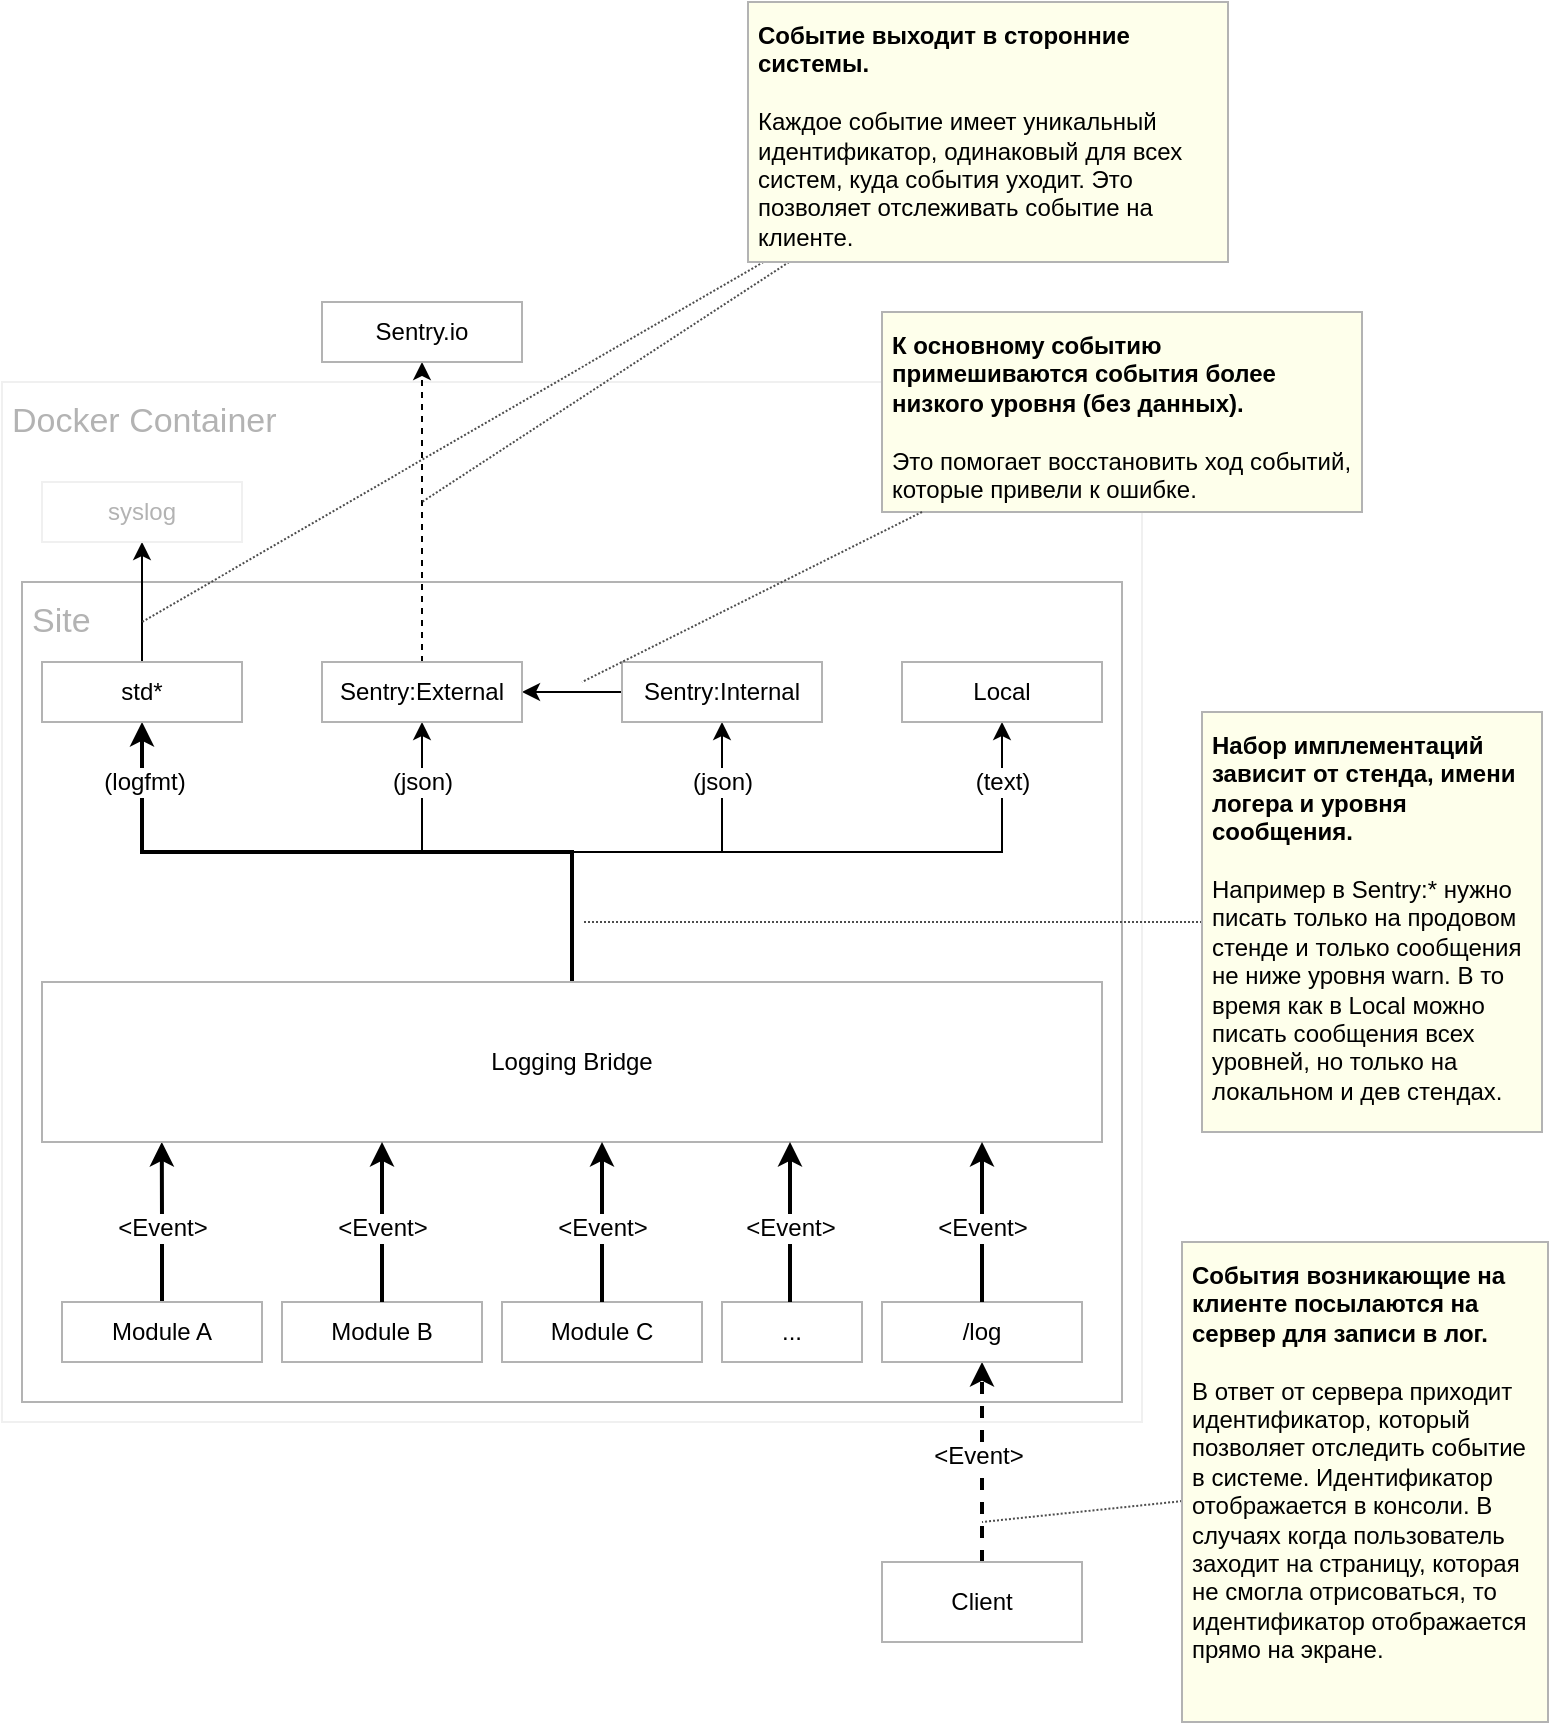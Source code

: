 <mxfile version="10.6.6" type="github"><diagram id="plSGRDKo6Dt8ZI3OW87W" name="Page-1"><mxGraphModel dx="1158" dy="775" grid="1" gridSize="10" guides="1" tooltips="1" connect="1" arrows="1" fold="1" page="1" pageScale="1" pageWidth="827" pageHeight="1169" math="0" shadow="0"><root><mxCell id="0"/><mxCell id="1" parent="0"/><mxCell id="GhjLwsjxVcX4-vvsTxXA-20" value="Docker Container" style="rounded=0;whiteSpace=wrap;html=1;strokeColor=#F0F0F0;fontSize=17;fontColor=#B3B3B3;spacing=5;align=left;verticalAlign=top;" vertex="1" parent="1"><mxGeometry x="40" y="240" width="570" height="520" as="geometry"/></mxCell><mxCell id="GhjLwsjxVcX4-vvsTxXA-1" value="Site&lt;div style=&quot;text-align: left ; font-size: 17px&quot;&gt;&lt;/div&gt;" style="rounded=0;whiteSpace=wrap;html=1;strokeColor=#B3B3B3;align=left;verticalAlign=top;fontSize=17;labelBackgroundColor=none;fontColor=#B3B3B3;spacing=5;" vertex="1" parent="1"><mxGeometry x="50" y="340" width="550" height="410" as="geometry"/></mxCell><mxCell id="GhjLwsjxVcX4-vvsTxXA-10" style="edgeStyle=orthogonalEdgeStyle;rounded=0;orthogonalLoop=1;jettySize=auto;html=1;strokeWidth=2;entryX=0.113;entryY=1;entryDx=0;entryDy=0;entryPerimeter=0;exitX=0.5;exitY=0;exitDx=0;exitDy=0;" edge="1" parent="1" source="GhjLwsjxVcX4-vvsTxXA-54" target="GhjLwsjxVcX4-vvsTxXA-8"><mxGeometry relative="1" as="geometry"/></mxCell><mxCell id="GhjLwsjxVcX4-vvsTxXA-27" value="&amp;lt;Event&amp;gt;&lt;br&gt;" style="text;html=1;resizable=0;points=[];align=center;verticalAlign=middle;labelBackgroundColor=#ffffff;" vertex="1" connectable="0" parent="GhjLwsjxVcX4-vvsTxXA-10"><mxGeometry x="-0.067" relative="1" as="geometry"><mxPoint as="offset"/></mxGeometry></mxCell><mxCell id="GhjLwsjxVcX4-vvsTxXA-4" style="edgeStyle=orthogonalEdgeStyle;rounded=0;orthogonalLoop=1;jettySize=auto;html=1;entryX=0.5;entryY=1;entryDx=0;entryDy=0;dashed=1;strokeWidth=2;" edge="1" parent="1" source="GhjLwsjxVcX4-vvsTxXA-3" target="GhjLwsjxVcX4-vvsTxXA-56"><mxGeometry relative="1" as="geometry"/></mxCell><mxCell id="GhjLwsjxVcX4-vvsTxXA-5" value="&amp;lt;Event&amp;gt;&lt;br&gt;" style="text;html=1;resizable=0;points=[];align=center;verticalAlign=middle;labelBackgroundColor=#ffffff;" vertex="1" connectable="0" parent="GhjLwsjxVcX4-vvsTxXA-4"><mxGeometry x="0.06" y="2" relative="1" as="geometry"><mxPoint as="offset"/></mxGeometry></mxCell><mxCell id="GhjLwsjxVcX4-vvsTxXA-3" value="Client" style="rounded=0;whiteSpace=wrap;html=1;strokeColor=#B3B3B3;" vertex="1" parent="1"><mxGeometry x="480" y="830" width="100" height="40" as="geometry"/></mxCell><mxCell id="GhjLwsjxVcX4-vvsTxXA-16" style="edgeStyle=orthogonalEdgeStyle;rounded=0;orthogonalLoop=1;jettySize=auto;html=1;entryX=0.5;entryY=1;entryDx=0;entryDy=0;strokeWidth=2;" edge="1" parent="1" source="GhjLwsjxVcX4-vvsTxXA-8" target="GhjLwsjxVcX4-vvsTxXA-11"><mxGeometry relative="1" as="geometry"/></mxCell><mxCell id="GhjLwsjxVcX4-vvsTxXA-28" value="(logfmt)" style="text;html=1;resizable=0;points=[];align=center;verticalAlign=middle;labelBackgroundColor=#ffffff;" vertex="1" connectable="0" parent="GhjLwsjxVcX4-vvsTxXA-16"><mxGeometry x="0.568" y="-1" relative="1" as="geometry"><mxPoint x="-9" y="-34" as="offset"/></mxGeometry></mxCell><mxCell id="GhjLwsjxVcX4-vvsTxXA-17" style="edgeStyle=orthogonalEdgeStyle;rounded=0;orthogonalLoop=1;jettySize=auto;html=1;entryX=0.5;entryY=1;entryDx=0;entryDy=0;" edge="1" parent="1" source="GhjLwsjxVcX4-vvsTxXA-8" target="GhjLwsjxVcX4-vvsTxXA-12"><mxGeometry relative="1" as="geometry"/></mxCell><mxCell id="GhjLwsjxVcX4-vvsTxXA-29" value="(json)" style="text;html=1;resizable=0;points=[];align=center;verticalAlign=middle;labelBackgroundColor=#ffffff;" vertex="1" connectable="0" parent="GhjLwsjxVcX4-vvsTxXA-17"><mxGeometry x="0.493" y="-1" relative="1" as="geometry"><mxPoint x="-1" y="-22" as="offset"/></mxGeometry></mxCell><mxCell id="GhjLwsjxVcX4-vvsTxXA-18" style="edgeStyle=orthogonalEdgeStyle;rounded=0;orthogonalLoop=1;jettySize=auto;html=1;entryX=0.5;entryY=1;entryDx=0;entryDy=0;" edge="1" parent="1" source="GhjLwsjxVcX4-vvsTxXA-8" target="GhjLwsjxVcX4-vvsTxXA-13"><mxGeometry relative="1" as="geometry"/></mxCell><mxCell id="GhjLwsjxVcX4-vvsTxXA-30" value="(json)" style="text;html=1;resizable=0;points=[];align=center;verticalAlign=middle;labelBackgroundColor=#ffffff;" vertex="1" connectable="0" parent="GhjLwsjxVcX4-vvsTxXA-18"><mxGeometry x="0.533" y="3" relative="1" as="geometry"><mxPoint x="3" y="-18" as="offset"/></mxGeometry></mxCell><mxCell id="GhjLwsjxVcX4-vvsTxXA-19" style="edgeStyle=orthogonalEdgeStyle;rounded=0;orthogonalLoop=1;jettySize=auto;html=1;entryX=0.5;entryY=1;entryDx=0;entryDy=0;" edge="1" parent="1" source="GhjLwsjxVcX4-vvsTxXA-8" target="GhjLwsjxVcX4-vvsTxXA-14"><mxGeometry relative="1" as="geometry"/></mxCell><mxCell id="GhjLwsjxVcX4-vvsTxXA-31" value="(text)" style="text;html=1;resizable=0;points=[];align=center;verticalAlign=middle;labelBackgroundColor=#ffffff;" vertex="1" connectable="0" parent="GhjLwsjxVcX4-vvsTxXA-19"><mxGeometry x="0.7" y="-2" relative="1" as="geometry"><mxPoint x="-2" y="-22" as="offset"/></mxGeometry></mxCell><mxCell id="GhjLwsjxVcX4-vvsTxXA-8" value="Logging Bridge&lt;br&gt;" style="rounded=0;whiteSpace=wrap;html=1;strokeColor=#B3B3B3;" vertex="1" parent="1"><mxGeometry x="60" y="540" width="530" height="80" as="geometry"/></mxCell><mxCell id="GhjLwsjxVcX4-vvsTxXA-22" style="edgeStyle=orthogonalEdgeStyle;rounded=0;orthogonalLoop=1;jettySize=auto;html=1;exitX=0.5;exitY=0;exitDx=0;exitDy=0;" edge="1" parent="1" source="GhjLwsjxVcX4-vvsTxXA-11" target="GhjLwsjxVcX4-vvsTxXA-21"><mxGeometry relative="1" as="geometry"/></mxCell><mxCell id="GhjLwsjxVcX4-vvsTxXA-11" value="std*&lt;br&gt;" style="rounded=0;whiteSpace=wrap;html=1;strokeColor=#B3B3B3;" vertex="1" parent="1"><mxGeometry x="60" y="380" width="100" height="30" as="geometry"/></mxCell><mxCell id="GhjLwsjxVcX4-vvsTxXA-26" style="edgeStyle=orthogonalEdgeStyle;rounded=0;orthogonalLoop=1;jettySize=auto;html=1;entryX=0.5;entryY=1;entryDx=0;entryDy=0;dashed=1;" edge="1" parent="1" source="GhjLwsjxVcX4-vvsTxXA-12" target="GhjLwsjxVcX4-vvsTxXA-25"><mxGeometry relative="1" as="geometry"/></mxCell><mxCell id="GhjLwsjxVcX4-vvsTxXA-23" style="edgeStyle=orthogonalEdgeStyle;rounded=0;orthogonalLoop=1;jettySize=auto;html=1;entryX=1;entryY=0.5;entryDx=0;entryDy=0;" edge="1" parent="1" source="GhjLwsjxVcX4-vvsTxXA-13" target="GhjLwsjxVcX4-vvsTxXA-12"><mxGeometry relative="1" as="geometry"/></mxCell><mxCell id="GhjLwsjxVcX4-vvsTxXA-13" value="Sentry:Internal&lt;br&gt;" style="rounded=0;whiteSpace=wrap;html=1;strokeColor=#B3B3B3;" vertex="1" parent="1"><mxGeometry x="350" y="380" width="100" height="30" as="geometry"/></mxCell><mxCell id="GhjLwsjxVcX4-vvsTxXA-14" value="Local&lt;br&gt;" style="rounded=0;whiteSpace=wrap;html=1;strokeColor=#B3B3B3;" vertex="1" parent="1"><mxGeometry x="490" y="380" width="100" height="30" as="geometry"/></mxCell><mxCell id="GhjLwsjxVcX4-vvsTxXA-21" value="syslog" style="rounded=0;whiteSpace=wrap;html=1;strokeColor=#F0F0F0;fontColor=#B3B3B3;" vertex="1" parent="1"><mxGeometry x="60" y="290" width="100" height="30" as="geometry"/></mxCell><mxCell id="GhjLwsjxVcX4-vvsTxXA-25" value="Sentry.io&lt;br&gt;" style="rounded=0;whiteSpace=wrap;html=1;strokeColor=#B3B3B3;" vertex="1" parent="1"><mxGeometry x="200" y="200" width="100" height="30" as="geometry"/></mxCell><mxCell id="GhjLwsjxVcX4-vvsTxXA-12" value="&lt;span&gt;Sentry:External&lt;/span&gt;" style="rounded=0;whiteSpace=wrap;html=1;strokeColor=#B3B3B3;" vertex="1" parent="1"><mxGeometry x="200" y="380" width="100" height="30" as="geometry"/></mxCell><mxCell id="GhjLwsjxVcX4-vvsTxXA-51" value="&lt;b&gt;К основному событию примешиваются события более низкого уровня (без данных).&lt;/b&gt;&lt;br&gt;&lt;br&gt;Это помогает восстановить ход событий, которые привели к ошибке.&lt;br&gt;" style="text;html=1;strokeColor=#B3B3B3;fillColor=#FEFFEB;align=left;verticalAlign=top;whiteSpace=wrap;rounded=0;spacing=5;" vertex="1" parent="1"><mxGeometry x="480" y="205" width="240" height="100" as="geometry"/></mxCell><mxCell id="GhjLwsjxVcX4-vvsTxXA-52" style="edgeStyle=none;rounded=0;orthogonalLoop=1;jettySize=auto;html=1;endArrow=none;endFill=0;fontColor=#B3B3B3;dashed=1;strokeColor=#4D4D4D;dashPattern=1 1;" edge="1" parent="1" source="GhjLwsjxVcX4-vvsTxXA-51"><mxGeometry relative="1" as="geometry"><mxPoint x="330" y="390" as="targetPoint"/><mxPoint x="443.568" y="190" as="sourcePoint"/></mxGeometry></mxCell><mxCell id="GhjLwsjxVcX4-vvsTxXA-54" value="Module A" style="rounded=0;whiteSpace=wrap;html=1;strokeColor=#B3B3B3;" vertex="1" parent="1"><mxGeometry x="70" y="700" width="100" height="30" as="geometry"/></mxCell><mxCell id="GhjLwsjxVcX4-vvsTxXA-55" value="Module B" style="rounded=0;whiteSpace=wrap;html=1;strokeColor=#B3B3B3;" vertex="1" parent="1"><mxGeometry x="180" y="700" width="100" height="30" as="geometry"/></mxCell><mxCell id="GhjLwsjxVcX4-vvsTxXA-56" value="/log" style="rounded=0;whiteSpace=wrap;html=1;strokeColor=#B3B3B3;" vertex="1" parent="1"><mxGeometry x="480" y="700" width="100" height="30" as="geometry"/></mxCell><mxCell id="GhjLwsjxVcX4-vvsTxXA-57" value="Module C" style="rounded=0;whiteSpace=wrap;html=1;strokeColor=#B3B3B3;" vertex="1" parent="1"><mxGeometry x="290" y="700" width="100" height="30" as="geometry"/></mxCell><mxCell id="GhjLwsjxVcX4-vvsTxXA-58" value="..." style="rounded=0;whiteSpace=wrap;html=1;strokeColor=#B3B3B3;" vertex="1" parent="1"><mxGeometry x="400" y="700" width="70" height="30" as="geometry"/></mxCell><mxCell id="GhjLwsjxVcX4-vvsTxXA-59" style="edgeStyle=orthogonalEdgeStyle;rounded=0;orthogonalLoop=1;jettySize=auto;html=1;strokeWidth=2;entryX=0.113;entryY=1;entryDx=0;entryDy=0;entryPerimeter=0;exitX=0.5;exitY=0;exitDx=0;exitDy=0;" edge="1" parent="1"><mxGeometry relative="1" as="geometry"><mxPoint x="230" y="700" as="sourcePoint"/><mxPoint x="230" y="620" as="targetPoint"/></mxGeometry></mxCell><mxCell id="GhjLwsjxVcX4-vvsTxXA-60" value="&amp;lt;Event&amp;gt;&lt;br&gt;" style="text;html=1;resizable=0;points=[];align=center;verticalAlign=middle;labelBackgroundColor=#ffffff;" vertex="1" connectable="0" parent="GhjLwsjxVcX4-vvsTxXA-59"><mxGeometry x="-0.067" relative="1" as="geometry"><mxPoint as="offset"/></mxGeometry></mxCell><mxCell id="GhjLwsjxVcX4-vvsTxXA-61" style="edgeStyle=orthogonalEdgeStyle;rounded=0;orthogonalLoop=1;jettySize=auto;html=1;strokeWidth=2;entryX=0.113;entryY=1;entryDx=0;entryDy=0;entryPerimeter=0;exitX=0.5;exitY=0;exitDx=0;exitDy=0;" edge="1" parent="1"><mxGeometry relative="1" as="geometry"><mxPoint x="340" y="700" as="sourcePoint"/><mxPoint x="340" y="620" as="targetPoint"/></mxGeometry></mxCell><mxCell id="GhjLwsjxVcX4-vvsTxXA-62" value="&amp;lt;Event&amp;gt;&lt;br&gt;" style="text;html=1;resizable=0;points=[];align=center;verticalAlign=middle;labelBackgroundColor=#ffffff;" vertex="1" connectable="0" parent="GhjLwsjxVcX4-vvsTxXA-61"><mxGeometry x="-0.067" relative="1" as="geometry"><mxPoint as="offset"/></mxGeometry></mxCell><mxCell id="GhjLwsjxVcX4-vvsTxXA-63" style="edgeStyle=orthogonalEdgeStyle;rounded=0;orthogonalLoop=1;jettySize=auto;html=1;strokeWidth=2;entryX=0.113;entryY=1;entryDx=0;entryDy=0;entryPerimeter=0;exitX=0.5;exitY=0;exitDx=0;exitDy=0;" edge="1" parent="1"><mxGeometry relative="1" as="geometry"><mxPoint x="434" y="700" as="sourcePoint"/><mxPoint x="434" y="620" as="targetPoint"/></mxGeometry></mxCell><mxCell id="GhjLwsjxVcX4-vvsTxXA-64" value="&amp;lt;Event&amp;gt;&lt;br&gt;" style="text;html=1;resizable=0;points=[];align=center;verticalAlign=middle;labelBackgroundColor=#ffffff;" vertex="1" connectable="0" parent="GhjLwsjxVcX4-vvsTxXA-63"><mxGeometry x="-0.067" relative="1" as="geometry"><mxPoint as="offset"/></mxGeometry></mxCell><mxCell id="GhjLwsjxVcX4-vvsTxXA-65" style="edgeStyle=orthogonalEdgeStyle;rounded=0;orthogonalLoop=1;jettySize=auto;html=1;strokeWidth=2;entryX=0.113;entryY=1;entryDx=0;entryDy=0;entryPerimeter=0;exitX=0.5;exitY=0;exitDx=0;exitDy=0;" edge="1" parent="1"><mxGeometry relative="1" as="geometry"><mxPoint x="530" y="700" as="sourcePoint"/><mxPoint x="530" y="620" as="targetPoint"/></mxGeometry></mxCell><mxCell id="GhjLwsjxVcX4-vvsTxXA-66" value="&amp;lt;Event&amp;gt;&lt;br&gt;" style="text;html=1;resizable=0;points=[];align=center;verticalAlign=middle;labelBackgroundColor=#ffffff;" vertex="1" connectable="0" parent="GhjLwsjxVcX4-vvsTxXA-65"><mxGeometry x="-0.067" relative="1" as="geometry"><mxPoint as="offset"/></mxGeometry></mxCell><mxCell id="GhjLwsjxVcX4-vvsTxXA-32" value="Libs" parent="0" visible="0"/><mxCell id="GhjLwsjxVcX4-vvsTxXA-34" style="rounded=0;orthogonalLoop=1;jettySize=auto;html=1;endArrow=none;endFill=0;" edge="1" parent="GhjLwsjxVcX4-vvsTxXA-32" source="GhjLwsjxVcX4-vvsTxXA-33" target="GhjLwsjxVcX4-vvsTxXA-12"><mxGeometry relative="1" as="geometry"><mxPoint x="840" y="230" as="targetPoint"/></mxGeometry></mxCell><mxCell id="GhjLwsjxVcX4-vvsTxXA-33" value="@sentry/node" style="text;html=1;strokeColor=none;fillColor=none;align=center;verticalAlign=middle;whiteSpace=wrap;rounded=0;fontStyle=1" vertex="1" parent="GhjLwsjxVcX4-vvsTxXA-32"><mxGeometry x="440" y="300" width="90" height="20" as="geometry"/></mxCell><mxCell id="GhjLwsjxVcX4-vvsTxXA-36" style="edgeStyle=none;rounded=0;orthogonalLoop=1;jettySize=auto;html=1;endArrow=none;endFill=0;" edge="1" parent="GhjLwsjxVcX4-vvsTxXA-32" source="GhjLwsjxVcX4-vvsTxXA-35" target="GhjLwsjxVcX4-vvsTxXA-14"><mxGeometry relative="1" as="geometry"/></mxCell><mxCell id="GhjLwsjxVcX4-vvsTxXA-35" value="debug" style="text;html=1;strokeColor=none;fillColor=none;align=center;verticalAlign=middle;whiteSpace=wrap;rounded=0;fontStyle=1" vertex="1" parent="GhjLwsjxVcX4-vvsTxXA-32"><mxGeometry x="670" y="320" width="90" height="20" as="geometry"/></mxCell><mxCell id="GhjLwsjxVcX4-vvsTxXA-38" style="edgeStyle=none;rounded=0;orthogonalLoop=1;jettySize=auto;html=1;endArrow=none;endFill=0;" edge="1" parent="GhjLwsjxVcX4-vvsTxXA-32" source="GhjLwsjxVcX4-vvsTxXA-37" target="GhjLwsjxVcX4-vvsTxXA-11"><mxGeometry relative="1" as="geometry"/></mxCell><mxCell id="GhjLwsjxVcX4-vvsTxXA-37" value="logfmt" style="text;html=1;strokeColor=none;fillColor=none;align=center;verticalAlign=middle;whiteSpace=wrap;rounded=0;fontStyle=1" vertex="1" parent="GhjLwsjxVcX4-vvsTxXA-32"><mxGeometry x="10" y="490" width="90" height="20" as="geometry"/></mxCell><mxCell id="GhjLwsjxVcX4-vvsTxXA-39" value="Comments" parent="0"/><mxCell id="GhjLwsjxVcX4-vvsTxXA-41" style="edgeStyle=none;rounded=0;orthogonalLoop=1;jettySize=auto;html=1;endArrow=none;endFill=0;dashed=1;strokeColor=#4D4D4D;dashPattern=1 1;" edge="1" parent="GhjLwsjxVcX4-vvsTxXA-39" source="GhjLwsjxVcX4-vvsTxXA-40"><mxGeometry relative="1" as="geometry"><mxPoint x="330" y="510" as="targetPoint"/></mxGeometry></mxCell><mxCell id="GhjLwsjxVcX4-vvsTxXA-40" value="&lt;b&gt;Набор имплементаций зависит от стенда, имени логера и уровня сообщения.&lt;/b&gt;&lt;br&gt;&lt;br&gt;Например в&amp;nbsp;Sentry:* нужно писать только на продовом стенде и только сообщения не ниже уровня&amp;nbsp;warn. В то время как в Local можно писать сообщения всех уровней, но только на локальном и дев стендах.&lt;br&gt;" style="text;html=1;strokeColor=#B3B3B3;fillColor=#FEFFEB;align=left;verticalAlign=top;whiteSpace=wrap;rounded=0;spacing=5;" vertex="1" parent="GhjLwsjxVcX4-vvsTxXA-39"><mxGeometry x="640" y="405" width="170" height="210" as="geometry"/></mxCell><mxCell id="GhjLwsjxVcX4-vvsTxXA-43" style="edgeStyle=none;rounded=0;orthogonalLoop=1;jettySize=auto;html=1;endArrow=none;endFill=0;fontColor=#B3B3B3;dashed=1;strokeColor=#4D4D4D;dashPattern=1 1;" edge="1" parent="GhjLwsjxVcX4-vvsTxXA-39" source="GhjLwsjxVcX4-vvsTxXA-42"><mxGeometry relative="1" as="geometry"><mxPoint x="530" y="810" as="targetPoint"/></mxGeometry></mxCell><mxCell id="GhjLwsjxVcX4-vvsTxXA-42" value="&lt;b&gt;События возникающие на клиенте посылаются на сервер для записи в лог.&lt;/b&gt;&lt;br&gt;&lt;br&gt;В ответ от сервера приходит идентификатор, который позволяет отследить событие в системе. Идентификатор отображается в консоли. В случаях когда пользователь заходит на страницу, которая не смогла отрисоваться, то идентификатор отображается прямо на экране.&lt;br&gt;" style="text;html=1;strokeColor=#B3B3B3;fillColor=#FEFFEB;align=left;verticalAlign=top;whiteSpace=wrap;rounded=0;spacing=5;" vertex="1" parent="GhjLwsjxVcX4-vvsTxXA-39"><mxGeometry x="630" y="670" width="183" height="240" as="geometry"/></mxCell><mxCell id="GhjLwsjxVcX4-vvsTxXA-45" style="edgeStyle=none;rounded=0;orthogonalLoop=1;jettySize=auto;html=1;endArrow=none;endFill=0;fontColor=#B3B3B3;dashed=1;strokeColor=#4D4D4D;dashPattern=1 1;" edge="1" parent="GhjLwsjxVcX4-vvsTxXA-39" source="GhjLwsjxVcX4-vvsTxXA-44"><mxGeometry relative="1" as="geometry"><mxPoint x="250" y="300" as="targetPoint"/></mxGeometry></mxCell><mxCell id="GhjLwsjxVcX4-vvsTxXA-46" style="edgeStyle=none;rounded=0;orthogonalLoop=1;jettySize=auto;html=1;endArrow=none;endFill=0;fontColor=#B3B3B3;dashed=1;strokeColor=#4D4D4D;dashPattern=1 1;" edge="1" parent="GhjLwsjxVcX4-vvsTxXA-39" source="GhjLwsjxVcX4-vvsTxXA-44"><mxGeometry relative="1" as="geometry"><mxPoint x="110" y="360" as="targetPoint"/></mxGeometry></mxCell><mxCell id="GhjLwsjxVcX4-vvsTxXA-44" value="&lt;b&gt;Событие выходит в сторонние системы.&lt;/b&gt;&lt;br&gt;&lt;br&gt;Каждое событие имеет уникальный идентификатор, одинаковый для всех систем, куда события уходит. Это позволяет отслеживать событие на клиенте.&lt;br&gt;" style="text;html=1;strokeColor=#B3B3B3;fillColor=#FEFFEB;align=left;verticalAlign=top;whiteSpace=wrap;rounded=0;spacing=5;" vertex="1" parent="GhjLwsjxVcX4-vvsTxXA-39"><mxGeometry x="413" y="50" width="240" height="130" as="geometry"/></mxCell></root></mxGraphModel></diagram></mxfile>